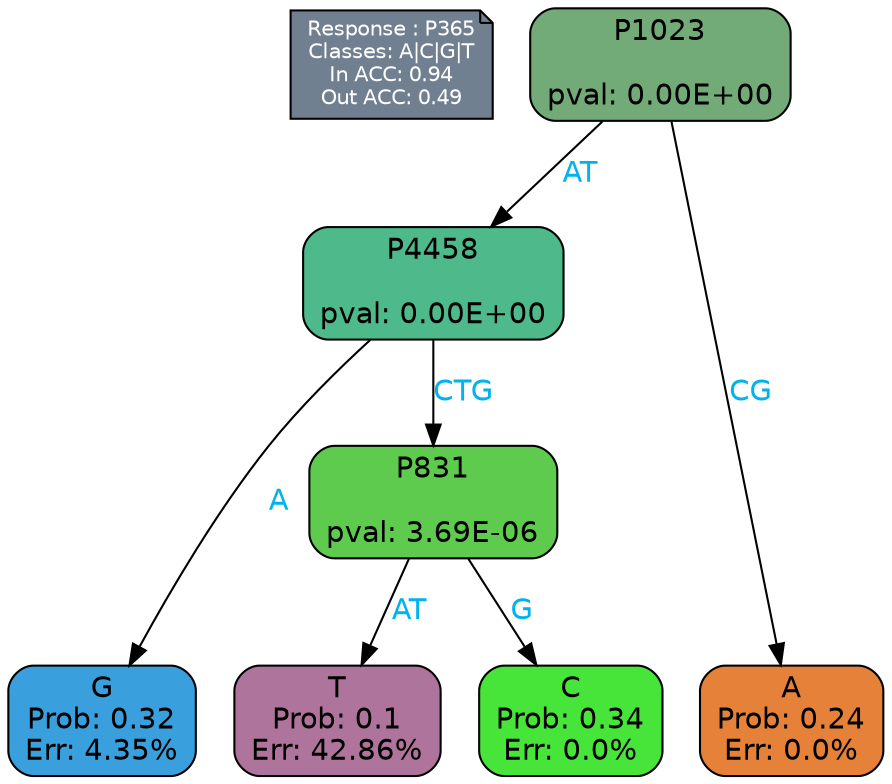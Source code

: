 digraph Tree {
node [shape=box, style="filled, rounded", color="black", fontname=helvetica] ;
graph [ranksep=equally, splines=polylines, bgcolor=transparent, dpi=600] ;
edge [fontname=helvetica] ;
LEGEND [label="Response : P365
Classes: A|C|G|T
In ACC: 0.94
Out ACC: 0.49
",shape=note,align=left,style=filled,fillcolor="slategray",fontcolor="white",fontsize=10];1 [label="P1023

pval: 0.00E+00", fillcolor="#72ab77"] ;
2 [label="P4458

pval: 0.00E+00", fillcolor="#4eb98b"] ;
3 [label="G
Prob: 0.32
Err: 4.35%", fillcolor="#39a0dd"] ;
4 [label="P831

pval: 3.69E-06", fillcolor="#5ecb4f"] ;
5 [label="T
Prob: 0.1
Err: 42.86%", fillcolor="#af749b"] ;
6 [label="C
Prob: 0.34
Err: 0.0%", fillcolor="#47e539"] ;
7 [label="A
Prob: 0.24
Err: 0.0%", fillcolor="#e58139"] ;
1 -> 2 [label="AT",fontcolor=deepskyblue2] ;
1 -> 7 [label="CG",fontcolor=deepskyblue2] ;
2 -> 3 [label="A",fontcolor=deepskyblue2] ;
2 -> 4 [label="CTG",fontcolor=deepskyblue2] ;
4 -> 5 [label="AT",fontcolor=deepskyblue2] ;
4 -> 6 [label="G",fontcolor=deepskyblue2] ;
{rank = same; 3;5;6;7;}{rank = same; LEGEND;1;}}